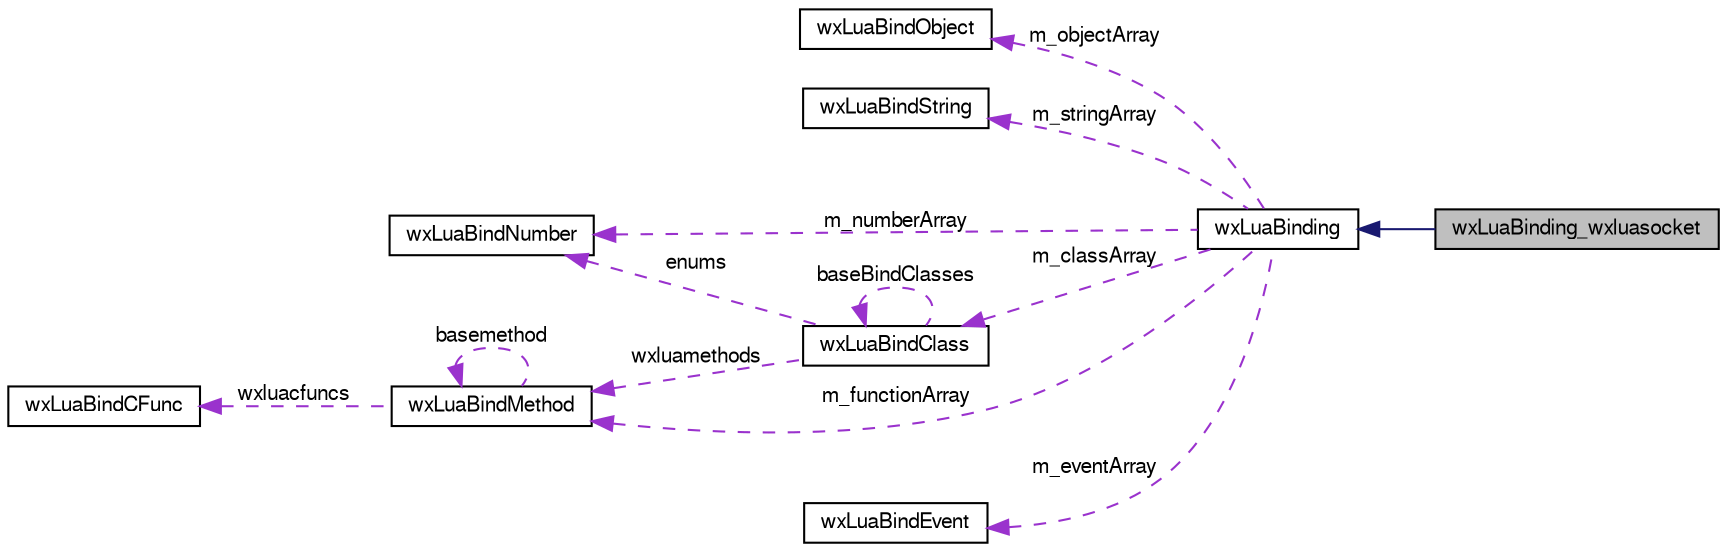 digraph G
{
  edge [fontname="FreeSans",fontsize="10",labelfontname="FreeSans",labelfontsize="10"];
  node [fontname="FreeSans",fontsize="10",shape=record];
  rankdir=LR;
  Node1 [label="wxLuaBinding_wxluasocket",height=0.2,width=0.4,color="black", fillcolor="grey75", style="filled" fontcolor="black"];
  Node2 -> Node1 [dir=back,color="midnightblue",fontsize="10",style="solid",fontname="FreeSans"];
  Node2 [label="wxLuaBinding",height=0.2,width=0.4,color="black", fillcolor="white", style="filled",URL="$classwxLuaBinding.html"];
  Node3 -> Node2 [dir=back,color="darkorchid3",fontsize="10",style="dashed",label="m_objectArray",fontname="FreeSans"];
  Node3 [label="wxLuaBindObject",height=0.2,width=0.4,color="black", fillcolor="white", style="filled",URL="$structwxLuaBindObject.html"];
  Node4 -> Node2 [dir=back,color="darkorchid3",fontsize="10",style="dashed",label="m_stringArray",fontname="FreeSans"];
  Node4 [label="wxLuaBindString",height=0.2,width=0.4,color="black", fillcolor="white", style="filled",URL="$structwxLuaBindString.html"];
  Node5 -> Node2 [dir=back,color="darkorchid3",fontsize="10",style="dashed",label="m_numberArray",fontname="FreeSans"];
  Node5 [label="wxLuaBindNumber",height=0.2,width=0.4,color="black", fillcolor="white", style="filled",URL="$structwxLuaBindNumber.html"];
  Node6 -> Node2 [dir=back,color="darkorchid3",fontsize="10",style="dashed",label="m_functionArray",fontname="FreeSans"];
  Node6 [label="wxLuaBindMethod",height=0.2,width=0.4,color="black", fillcolor="white", style="filled",URL="$structwxLuaBindMethod.html"];
  Node7 -> Node6 [dir=back,color="darkorchid3",fontsize="10",style="dashed",label="wxluacfuncs",fontname="FreeSans"];
  Node7 [label="wxLuaBindCFunc",height=0.2,width=0.4,color="black", fillcolor="white", style="filled",URL="$structwxLuaBindCFunc.html"];
  Node6 -> Node6 [dir=back,color="darkorchid3",fontsize="10",style="dashed",label="basemethod",fontname="FreeSans"];
  Node8 -> Node2 [dir=back,color="darkorchid3",fontsize="10",style="dashed",label="m_classArray",fontname="FreeSans"];
  Node8 [label="wxLuaBindClass",height=0.2,width=0.4,color="black", fillcolor="white", style="filled",URL="$structwxLuaBindClass.html"];
  Node5 -> Node8 [dir=back,color="darkorchid3",fontsize="10",style="dashed",label="enums",fontname="FreeSans"];
  Node8 -> Node8 [dir=back,color="darkorchid3",fontsize="10",style="dashed",label="baseBindClasses",fontname="FreeSans"];
  Node6 -> Node8 [dir=back,color="darkorchid3",fontsize="10",style="dashed",label="wxluamethods",fontname="FreeSans"];
  Node9 -> Node2 [dir=back,color="darkorchid3",fontsize="10",style="dashed",label="m_eventArray",fontname="FreeSans"];
  Node9 [label="wxLuaBindEvent",height=0.2,width=0.4,color="black", fillcolor="white", style="filled",URL="$structwxLuaBindEvent.html"];
}
